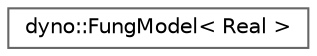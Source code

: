 digraph "Graphical Class Hierarchy"
{
 // LATEX_PDF_SIZE
  bgcolor="transparent";
  edge [fontname=Helvetica,fontsize=10,labelfontname=Helvetica,labelfontsize=10];
  node [fontname=Helvetica,fontsize=10,shape=box,height=0.2,width=0.4];
  rankdir="LR";
  Node0 [id="Node000000",label="dyno::FungModel\< Real \>",height=0.2,width=0.4,color="grey40", fillcolor="white", style="filled",URL="$classdyno_1_1_fung_model.html",tooltip=" "];
}
